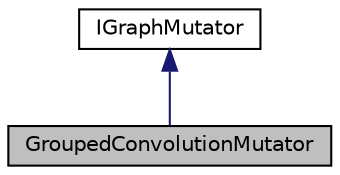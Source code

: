 digraph "GroupedConvolutionMutator"
{
 // LATEX_PDF_SIZE
  edge [fontname="Helvetica",fontsize="10",labelfontname="Helvetica",labelfontsize="10"];
  node [fontname="Helvetica",fontsize="10",shape=record];
  Node1 [label="GroupedConvolutionMutator",height=0.2,width=0.4,color="black", fillcolor="grey75", style="filled", fontcolor="black",tooltip="Mutation pass to implement/optimize grouped convolutions."];
  Node2 -> Node1 [dir="back",color="midnightblue",fontsize="10",style="solid",fontname="Helvetica"];
  Node2 [label="IGraphMutator",height=0.2,width=0.4,color="black", fillcolor="white", style="filled",URL="$classarm__compute_1_1graph_1_1_i_graph_mutator.xhtml",tooltip="Graph mutator interface."];
}
